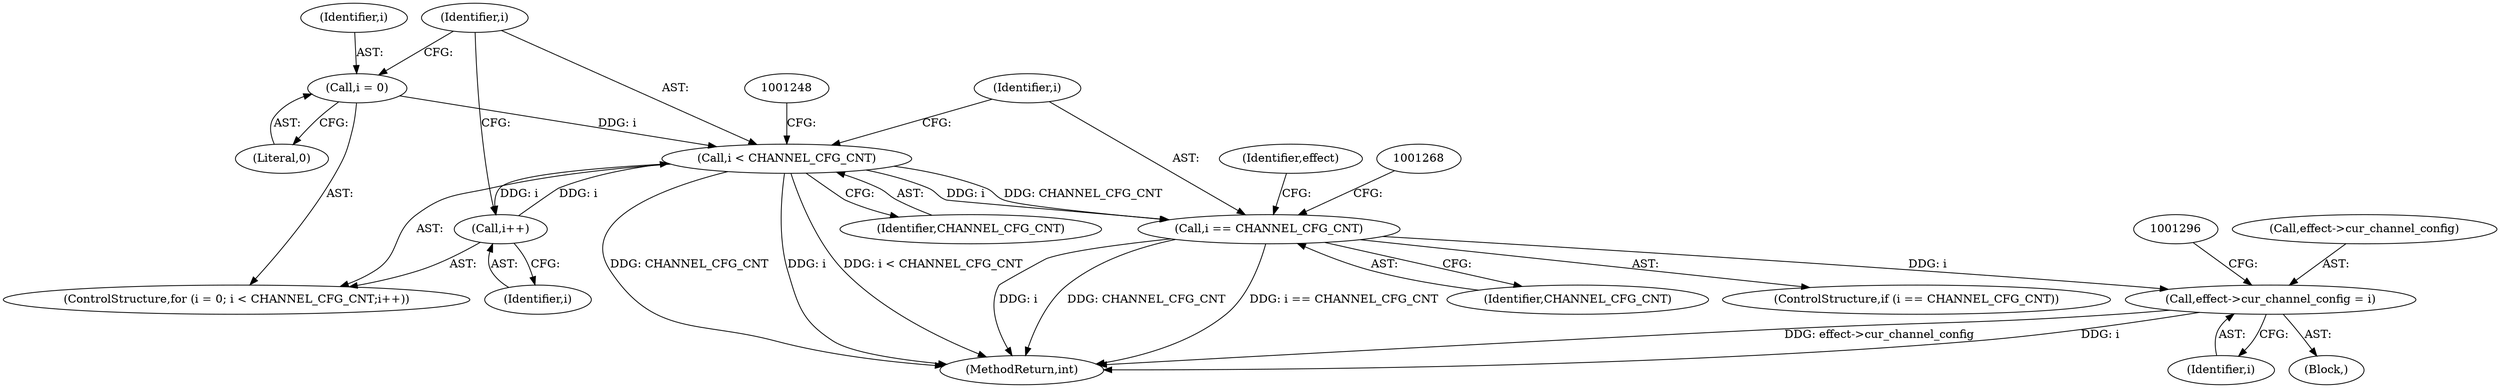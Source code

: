 digraph "0_Android_aeea52da00d210587fb3ed895de3d5f2e0264c88_9@pointer" {
"1001288" [label="(Call,effect->cur_channel_config = i)"];
"1001261" [label="(Call,i == CHANNEL_CFG_CNT)"];
"1001237" [label="(Call,i < CHANNEL_CFG_CNT)"];
"1001240" [label="(Call,i++)"];
"1001234" [label="(Call,i = 0)"];
"1001288" [label="(Call,effect->cur_channel_config = i)"];
"1001236" [label="(Literal,0)"];
"1001290" [label="(Identifier,effect)"];
"1001263" [label="(Identifier,CHANNEL_CFG_CNT)"];
"1001237" [label="(Call,i < CHANNEL_CFG_CNT)"];
"1001287" [label="(Block,)"];
"1001260" [label="(ControlStructure,if (i == CHANNEL_CFG_CNT))"];
"1001289" [label="(Call,effect->cur_channel_config)"];
"1001235" [label="(Identifier,i)"];
"1001240" [label="(Call,i++)"];
"1001292" [label="(Identifier,i)"];
"1001234" [label="(Call,i = 0)"];
"1001239" [label="(Identifier,CHANNEL_CFG_CNT)"];
"1001318" [label="(MethodReturn,int)"];
"1001238" [label="(Identifier,i)"];
"1001233" [label="(ControlStructure,for (i = 0; i < CHANNEL_CFG_CNT;i++))"];
"1001261" [label="(Call,i == CHANNEL_CFG_CNT)"];
"1001241" [label="(Identifier,i)"];
"1001262" [label="(Identifier,i)"];
"1001288" -> "1001287"  [label="AST: "];
"1001288" -> "1001292"  [label="CFG: "];
"1001289" -> "1001288"  [label="AST: "];
"1001292" -> "1001288"  [label="AST: "];
"1001296" -> "1001288"  [label="CFG: "];
"1001288" -> "1001318"  [label="DDG: effect->cur_channel_config"];
"1001288" -> "1001318"  [label="DDG: i"];
"1001261" -> "1001288"  [label="DDG: i"];
"1001261" -> "1001260"  [label="AST: "];
"1001261" -> "1001263"  [label="CFG: "];
"1001262" -> "1001261"  [label="AST: "];
"1001263" -> "1001261"  [label="AST: "];
"1001268" -> "1001261"  [label="CFG: "];
"1001290" -> "1001261"  [label="CFG: "];
"1001261" -> "1001318"  [label="DDG: i"];
"1001261" -> "1001318"  [label="DDG: CHANNEL_CFG_CNT"];
"1001261" -> "1001318"  [label="DDG: i == CHANNEL_CFG_CNT"];
"1001237" -> "1001261"  [label="DDG: i"];
"1001237" -> "1001261"  [label="DDG: CHANNEL_CFG_CNT"];
"1001237" -> "1001233"  [label="AST: "];
"1001237" -> "1001239"  [label="CFG: "];
"1001238" -> "1001237"  [label="AST: "];
"1001239" -> "1001237"  [label="AST: "];
"1001248" -> "1001237"  [label="CFG: "];
"1001262" -> "1001237"  [label="CFG: "];
"1001237" -> "1001318"  [label="DDG: CHANNEL_CFG_CNT"];
"1001237" -> "1001318"  [label="DDG: i"];
"1001237" -> "1001318"  [label="DDG: i < CHANNEL_CFG_CNT"];
"1001240" -> "1001237"  [label="DDG: i"];
"1001234" -> "1001237"  [label="DDG: i"];
"1001237" -> "1001240"  [label="DDG: i"];
"1001240" -> "1001233"  [label="AST: "];
"1001240" -> "1001241"  [label="CFG: "];
"1001241" -> "1001240"  [label="AST: "];
"1001238" -> "1001240"  [label="CFG: "];
"1001234" -> "1001233"  [label="AST: "];
"1001234" -> "1001236"  [label="CFG: "];
"1001235" -> "1001234"  [label="AST: "];
"1001236" -> "1001234"  [label="AST: "];
"1001238" -> "1001234"  [label="CFG: "];
}
